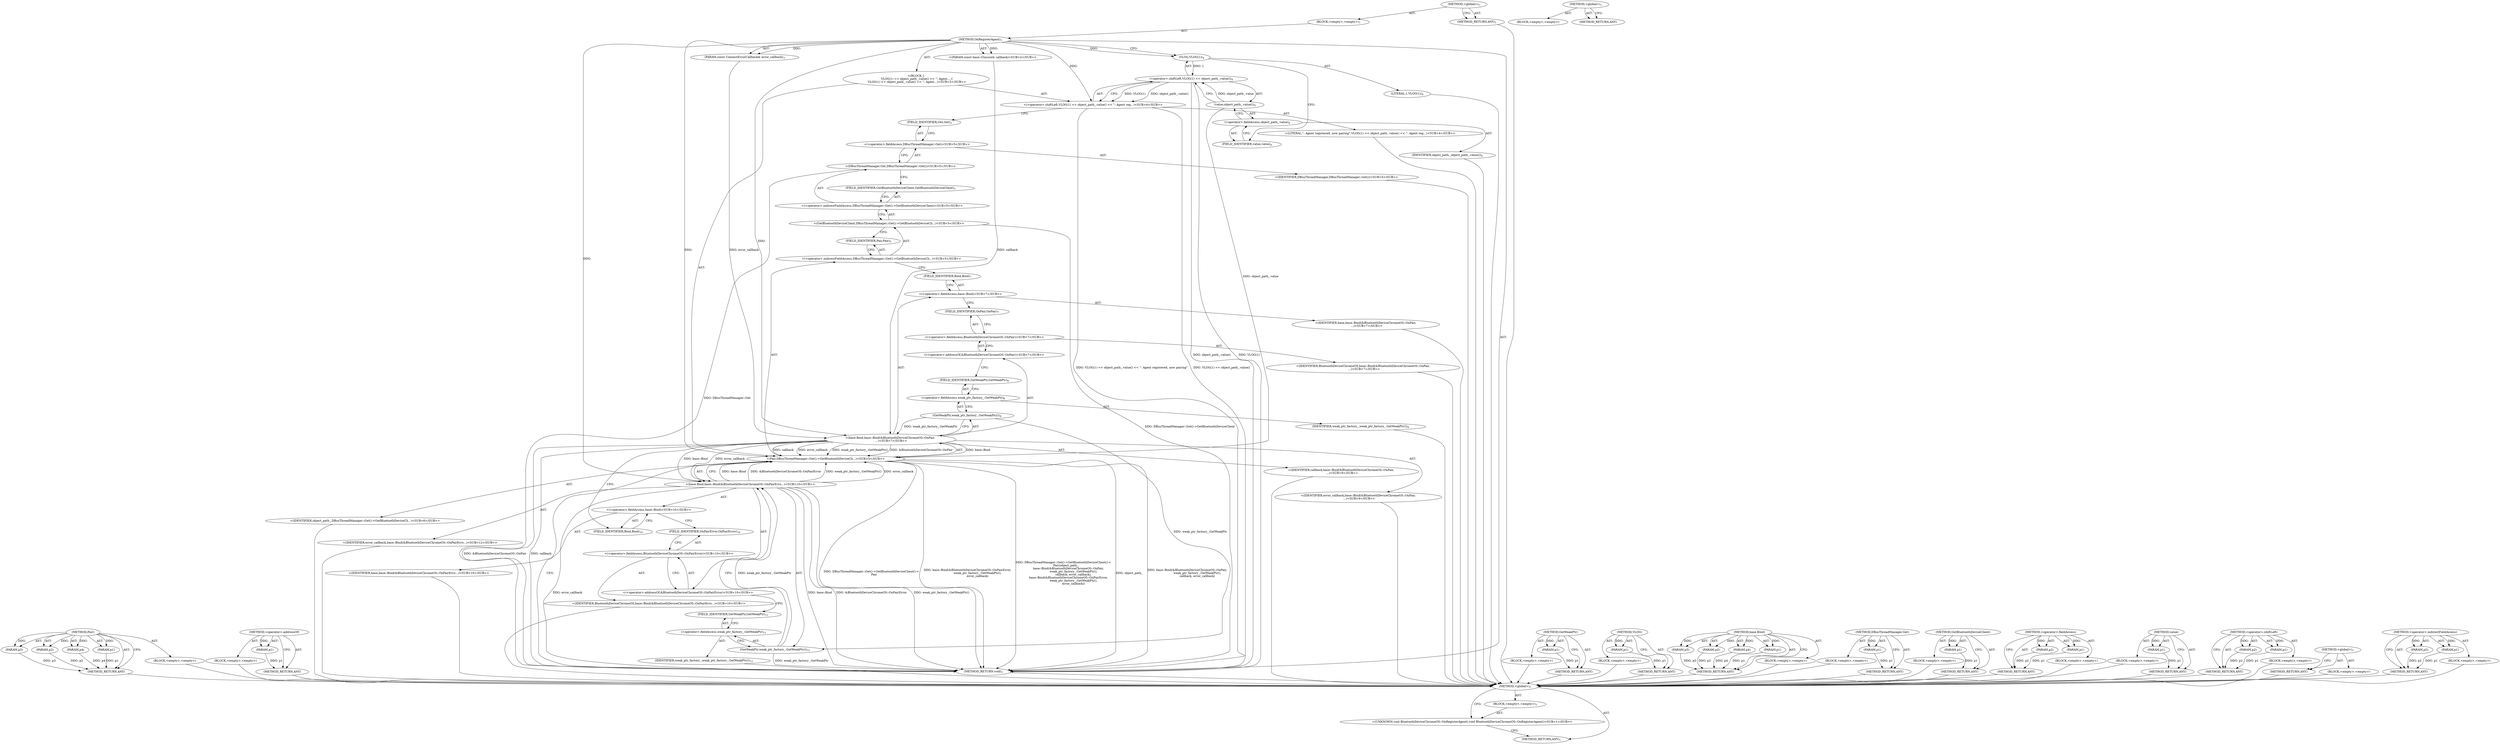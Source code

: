 digraph "&lt;global&gt;" {
vulnerable_102 [label=<(METHOD,Pair)>];
vulnerable_103 [label=<(PARAM,p1)>];
vulnerable_104 [label=<(PARAM,p2)>];
vulnerable_105 [label=<(PARAM,p3)>];
vulnerable_106 [label=<(PARAM,p4)>];
vulnerable_107 [label=<(BLOCK,&lt;empty&gt;,&lt;empty&gt;)>];
vulnerable_108 [label=<(METHOD_RETURN,ANY)>];
vulnerable_129 [label=<(METHOD,&lt;operator&gt;.addressOf)>];
vulnerable_130 [label=<(PARAM,p1)>];
vulnerable_131 [label=<(BLOCK,&lt;empty&gt;,&lt;empty&gt;)>];
vulnerable_132 [label=<(METHOD_RETURN,ANY)>];
vulnerable_6 [label=<(METHOD,&lt;global&gt;)<SUB>1</SUB>>];
vulnerable_7 [label=<(BLOCK,&lt;empty&gt;,&lt;empty&gt;)<SUB>1</SUB>>];
vulnerable_8 [label=<(METHOD,OnRegisterAgent)<SUB>1</SUB>>];
vulnerable_9 [label="<(PARAM,const base::Closure&amp; callback)<SUB>2</SUB>>"];
vulnerable_10 [label=<(PARAM,const ConnectErrorCallback&amp; error_callback)<SUB>3</SUB>>];
vulnerable_11 [label="<(BLOCK,{
  VLOG(1) &lt;&lt; object_path_.value() &lt;&lt; &quot;: Agent...,{
  VLOG(1) &lt;&lt; object_path_.value() &lt;&lt; &quot;: Agent...)<SUB>3</SUB>>"];
vulnerable_12 [label="<(&lt;operator&gt;.shiftLeft,VLOG(1) &lt;&lt; object_path_.value() &lt;&lt; &quot;: Agent reg...)<SUB>4</SUB>>"];
vulnerable_13 [label=<(&lt;operator&gt;.shiftLeft,VLOG(1) &lt;&lt; object_path_.value())<SUB>4</SUB>>];
vulnerable_14 [label=<(VLOG,VLOG(1))<SUB>4</SUB>>];
vulnerable_15 [label=<(LITERAL,1,VLOG(1))<SUB>4</SUB>>];
vulnerable_16 [label=<(value,object_path_.value())<SUB>4</SUB>>];
vulnerable_17 [label=<(&lt;operator&gt;.fieldAccess,object_path_.value)<SUB>4</SUB>>];
vulnerable_18 [label=<(IDENTIFIER,object_path_,object_path_.value())<SUB>4</SUB>>];
vulnerable_19 [label=<(FIELD_IDENTIFIER,value,value)<SUB>4</SUB>>];
vulnerable_20 [label="<(LITERAL,&quot;: Agent registered, now pairing&quot;,VLOG(1) &lt;&lt; object_path_.value() &lt;&lt; &quot;: Agent reg...)<SUB>4</SUB>>"];
vulnerable_21 [label="<(Pair,DBusThreadManager::Get()-&gt;GetBluetoothDeviceCli...)<SUB>5</SUB>>"];
vulnerable_22 [label="<(&lt;operator&gt;.indirectFieldAccess,DBusThreadManager::Get()-&gt;GetBluetoothDeviceCli...)<SUB>5</SUB>>"];
vulnerable_23 [label="<(GetBluetoothDeviceClient,DBusThreadManager::Get()-&gt;GetBluetoothDeviceCli...)<SUB>5</SUB>>"];
vulnerable_24 [label="<(&lt;operator&gt;.indirectFieldAccess,DBusThreadManager::Get()-&gt;GetBluetoothDeviceClient)<SUB>5</SUB>>"];
vulnerable_25 [label="<(DBusThreadManager.Get,DBusThreadManager::Get())<SUB>5</SUB>>"];
vulnerable_26 [label="<(&lt;operator&gt;.fieldAccess,DBusThreadManager::Get)<SUB>5</SUB>>"];
vulnerable_27 [label="<(IDENTIFIER,DBusThreadManager,DBusThreadManager::Get())<SUB>5</SUB>>"];
vulnerable_28 [label=<(FIELD_IDENTIFIER,Get,Get)<SUB>5</SUB>>];
vulnerable_29 [label=<(FIELD_IDENTIFIER,GetBluetoothDeviceClient,GetBluetoothDeviceClient)<SUB>5</SUB>>];
vulnerable_30 [label=<(FIELD_IDENTIFIER,Pair,Pair)<SUB>5</SUB>>];
vulnerable_31 [label="<(IDENTIFIER,object_path_,DBusThreadManager::Get()-&gt;GetBluetoothDeviceCli...)<SUB>6</SUB>>"];
vulnerable_32 [label="<(base.Bind,base::Bind(&amp;BluetoothDeviceChromeOS::OnPair,
  ...)<SUB>7</SUB>>"];
vulnerable_33 [label="<(&lt;operator&gt;.fieldAccess,base::Bind)<SUB>7</SUB>>"];
vulnerable_34 [label="<(IDENTIFIER,base,base::Bind(&amp;BluetoothDeviceChromeOS::OnPair,
  ...)<SUB>7</SUB>>"];
vulnerable_35 [label=<(FIELD_IDENTIFIER,Bind,Bind)<SUB>7</SUB>>];
vulnerable_36 [label="<(&lt;operator&gt;.addressOf,&amp;BluetoothDeviceChromeOS::OnPair)<SUB>7</SUB>>"];
vulnerable_37 [label="<(&lt;operator&gt;.fieldAccess,BluetoothDeviceChromeOS::OnPair)<SUB>7</SUB>>"];
vulnerable_38 [label="<(IDENTIFIER,BluetoothDeviceChromeOS,base::Bind(&amp;BluetoothDeviceChromeOS::OnPair,
  ...)<SUB>7</SUB>>"];
vulnerable_39 [label=<(FIELD_IDENTIFIER,OnPair,OnPair)<SUB>7</SUB>>];
vulnerable_40 [label=<(GetWeakPtr,weak_ptr_factory_.GetWeakPtr())<SUB>8</SUB>>];
vulnerable_41 [label=<(&lt;operator&gt;.fieldAccess,weak_ptr_factory_.GetWeakPtr)<SUB>8</SUB>>];
vulnerable_42 [label=<(IDENTIFIER,weak_ptr_factory_,weak_ptr_factory_.GetWeakPtr())<SUB>8</SUB>>];
vulnerable_43 [label=<(FIELD_IDENTIFIER,GetWeakPtr,GetWeakPtr)<SUB>8</SUB>>];
vulnerable_44 [label="<(IDENTIFIER,callback,base::Bind(&amp;BluetoothDeviceChromeOS::OnPair,
  ...)<SUB>9</SUB>>"];
vulnerable_45 [label="<(IDENTIFIER,error_callback,base::Bind(&amp;BluetoothDeviceChromeOS::OnPair,
  ...)<SUB>9</SUB>>"];
vulnerable_46 [label="<(base.Bind,base::Bind(&amp;BluetoothDeviceChromeOS::OnPairErro...)<SUB>10</SUB>>"];
vulnerable_47 [label="<(&lt;operator&gt;.fieldAccess,base::Bind)<SUB>10</SUB>>"];
vulnerable_48 [label="<(IDENTIFIER,base,base::Bind(&amp;BluetoothDeviceChromeOS::OnPairErro...)<SUB>10</SUB>>"];
vulnerable_49 [label=<(FIELD_IDENTIFIER,Bind,Bind)<SUB>10</SUB>>];
vulnerable_50 [label="<(&lt;operator&gt;.addressOf,&amp;BluetoothDeviceChromeOS::OnPairError)<SUB>10</SUB>>"];
vulnerable_51 [label="<(&lt;operator&gt;.fieldAccess,BluetoothDeviceChromeOS::OnPairError)<SUB>10</SUB>>"];
vulnerable_52 [label="<(IDENTIFIER,BluetoothDeviceChromeOS,base::Bind(&amp;BluetoothDeviceChromeOS::OnPairErro...)<SUB>10</SUB>>"];
vulnerable_53 [label=<(FIELD_IDENTIFIER,OnPairError,OnPairError)<SUB>10</SUB>>];
vulnerable_54 [label=<(GetWeakPtr,weak_ptr_factory_.GetWeakPtr())<SUB>11</SUB>>];
vulnerable_55 [label=<(&lt;operator&gt;.fieldAccess,weak_ptr_factory_.GetWeakPtr)<SUB>11</SUB>>];
vulnerable_56 [label=<(IDENTIFIER,weak_ptr_factory_,weak_ptr_factory_.GetWeakPtr())<SUB>11</SUB>>];
vulnerable_57 [label=<(FIELD_IDENTIFIER,GetWeakPtr,GetWeakPtr)<SUB>11</SUB>>];
vulnerable_58 [label="<(IDENTIFIER,error_callback,base::Bind(&amp;BluetoothDeviceChromeOS::OnPairErro...)<SUB>12</SUB>>"];
vulnerable_59 [label=<(METHOD_RETURN,void)<SUB>1</SUB>>];
vulnerable_61 [label=<(METHOD_RETURN,ANY)<SUB>1</SUB>>];
vulnerable_133 [label=<(METHOD,GetWeakPtr)>];
vulnerable_134 [label=<(PARAM,p1)>];
vulnerable_135 [label=<(BLOCK,&lt;empty&gt;,&lt;empty&gt;)>];
vulnerable_136 [label=<(METHOD_RETURN,ANY)>];
vulnerable_89 [label=<(METHOD,VLOG)>];
vulnerable_90 [label=<(PARAM,p1)>];
vulnerable_91 [label=<(BLOCK,&lt;empty&gt;,&lt;empty&gt;)>];
vulnerable_92 [label=<(METHOD_RETURN,ANY)>];
vulnerable_122 [label=<(METHOD,base.Bind)>];
vulnerable_123 [label=<(PARAM,p1)>];
vulnerable_124 [label=<(PARAM,p2)>];
vulnerable_125 [label=<(PARAM,p3)>];
vulnerable_126 [label=<(PARAM,p4)>];
vulnerable_127 [label=<(BLOCK,&lt;empty&gt;,&lt;empty&gt;)>];
vulnerable_128 [label=<(METHOD_RETURN,ANY)>];
vulnerable_118 [label=<(METHOD,DBusThreadManager.Get)>];
vulnerable_119 [label=<(PARAM,p1)>];
vulnerable_120 [label=<(BLOCK,&lt;empty&gt;,&lt;empty&gt;)>];
vulnerable_121 [label=<(METHOD_RETURN,ANY)>];
vulnerable_114 [label=<(METHOD,GetBluetoothDeviceClient)>];
vulnerable_115 [label=<(PARAM,p1)>];
vulnerable_116 [label=<(BLOCK,&lt;empty&gt;,&lt;empty&gt;)>];
vulnerable_117 [label=<(METHOD_RETURN,ANY)>];
vulnerable_97 [label=<(METHOD,&lt;operator&gt;.fieldAccess)>];
vulnerable_98 [label=<(PARAM,p1)>];
vulnerable_99 [label=<(PARAM,p2)>];
vulnerable_100 [label=<(BLOCK,&lt;empty&gt;,&lt;empty&gt;)>];
vulnerable_101 [label=<(METHOD_RETURN,ANY)>];
vulnerable_93 [label=<(METHOD,value)>];
vulnerable_94 [label=<(PARAM,p1)>];
vulnerable_95 [label=<(BLOCK,&lt;empty&gt;,&lt;empty&gt;)>];
vulnerable_96 [label=<(METHOD_RETURN,ANY)>];
vulnerable_84 [label=<(METHOD,&lt;operator&gt;.shiftLeft)>];
vulnerable_85 [label=<(PARAM,p1)>];
vulnerable_86 [label=<(PARAM,p2)>];
vulnerable_87 [label=<(BLOCK,&lt;empty&gt;,&lt;empty&gt;)>];
vulnerable_88 [label=<(METHOD_RETURN,ANY)>];
vulnerable_78 [label=<(METHOD,&lt;global&gt;)<SUB>1</SUB>>];
vulnerable_79 [label=<(BLOCK,&lt;empty&gt;,&lt;empty&gt;)>];
vulnerable_80 [label=<(METHOD_RETURN,ANY)>];
vulnerable_109 [label=<(METHOD,&lt;operator&gt;.indirectFieldAccess)>];
vulnerable_110 [label=<(PARAM,p1)>];
vulnerable_111 [label=<(PARAM,p2)>];
vulnerable_112 [label=<(BLOCK,&lt;empty&gt;,&lt;empty&gt;)>];
vulnerable_113 [label=<(METHOD_RETURN,ANY)>];
fixed_6 [label=<(METHOD,&lt;global&gt;)<SUB>1</SUB>>];
fixed_7 [label=<(BLOCK,&lt;empty&gt;,&lt;empty&gt;)<SUB>1</SUB>>];
fixed_8 [label="<(UNKNOWN,void BluetoothDeviceChromeOS::OnRegisterAgent(,void BluetoothDeviceChromeOS::OnRegisterAgent()<SUB>1</SUB>>"];
fixed_9 [label=<(METHOD_RETURN,ANY)<SUB>1</SUB>>];
fixed_14 [label=<(METHOD,&lt;global&gt;)<SUB>1</SUB>>];
fixed_15 [label=<(BLOCK,&lt;empty&gt;,&lt;empty&gt;)>];
fixed_16 [label=<(METHOD_RETURN,ANY)>];
vulnerable_102 -> vulnerable_103  [key=0, label="AST: "];
vulnerable_102 -> vulnerable_103  [key=1, label="DDG: "];
vulnerable_102 -> vulnerable_107  [key=0, label="AST: "];
vulnerable_102 -> vulnerable_104  [key=0, label="AST: "];
vulnerable_102 -> vulnerable_104  [key=1, label="DDG: "];
vulnerable_102 -> vulnerable_108  [key=0, label="AST: "];
vulnerable_102 -> vulnerable_108  [key=1, label="CFG: "];
vulnerable_102 -> vulnerable_105  [key=0, label="AST: "];
vulnerable_102 -> vulnerable_105  [key=1, label="DDG: "];
vulnerable_102 -> vulnerable_106  [key=0, label="AST: "];
vulnerable_102 -> vulnerable_106  [key=1, label="DDG: "];
vulnerable_103 -> vulnerable_108  [key=0, label="DDG: p1"];
vulnerable_104 -> vulnerable_108  [key=0, label="DDG: p2"];
vulnerable_105 -> vulnerable_108  [key=0, label="DDG: p3"];
vulnerable_106 -> vulnerable_108  [key=0, label="DDG: p4"];
vulnerable_107 -> fixed_6  [key=0];
vulnerable_108 -> fixed_6  [key=0];
vulnerable_129 -> vulnerable_130  [key=0, label="AST: "];
vulnerable_129 -> vulnerable_130  [key=1, label="DDG: "];
vulnerable_129 -> vulnerable_131  [key=0, label="AST: "];
vulnerable_129 -> vulnerable_132  [key=0, label="AST: "];
vulnerable_129 -> vulnerable_132  [key=1, label="CFG: "];
vulnerable_130 -> vulnerable_132  [key=0, label="DDG: p1"];
vulnerable_131 -> fixed_6  [key=0];
vulnerable_132 -> fixed_6  [key=0];
vulnerable_6 -> vulnerable_7  [key=0, label="AST: "];
vulnerable_6 -> vulnerable_61  [key=0, label="AST: "];
vulnerable_6 -> vulnerable_61  [key=1, label="CFG: "];
vulnerable_7 -> vulnerable_8  [key=0, label="AST: "];
vulnerable_8 -> vulnerable_9  [key=0, label="AST: "];
vulnerable_8 -> vulnerable_9  [key=1, label="DDG: "];
vulnerable_8 -> vulnerable_10  [key=0, label="AST: "];
vulnerable_8 -> vulnerable_10  [key=1, label="DDG: "];
vulnerable_8 -> vulnerable_11  [key=0, label="AST: "];
vulnerable_8 -> vulnerable_59  [key=0, label="AST: "];
vulnerable_8 -> vulnerable_14  [key=0, label="CFG: "];
vulnerable_8 -> vulnerable_14  [key=1, label="DDG: "];
vulnerable_8 -> vulnerable_12  [key=0, label="DDG: "];
vulnerable_8 -> vulnerable_21  [key=0, label="DDG: "];
vulnerable_8 -> vulnerable_32  [key=0, label="DDG: "];
vulnerable_8 -> vulnerable_46  [key=0, label="DDG: "];
vulnerable_9 -> vulnerable_32  [key=0, label="DDG: callback"];
vulnerable_10 -> vulnerable_32  [key=0, label="DDG: error_callback"];
vulnerable_11 -> vulnerable_12  [key=0, label="AST: "];
vulnerable_11 -> vulnerable_21  [key=0, label="AST: "];
vulnerable_12 -> vulnerable_13  [key=0, label="AST: "];
vulnerable_12 -> vulnerable_20  [key=0, label="AST: "];
vulnerable_12 -> vulnerable_28  [key=0, label="CFG: "];
vulnerable_12 -> vulnerable_59  [key=0, label="DDG: VLOG(1) &lt;&lt; object_path_.value()"];
vulnerable_12 -> vulnerable_59  [key=1, label="DDG: VLOG(1) &lt;&lt; object_path_.value() &lt;&lt; &quot;: Agent registered, now pairing&quot;"];
vulnerable_13 -> vulnerable_14  [key=0, label="AST: "];
vulnerable_13 -> vulnerable_16  [key=0, label="AST: "];
vulnerable_13 -> vulnerable_12  [key=0, label="CFG: "];
vulnerable_13 -> vulnerable_12  [key=1, label="DDG: VLOG(1)"];
vulnerable_13 -> vulnerable_12  [key=2, label="DDG: object_path_.value()"];
vulnerable_13 -> vulnerable_59  [key=0, label="DDG: VLOG(1)"];
vulnerable_13 -> vulnerable_59  [key=1, label="DDG: object_path_.value()"];
vulnerable_14 -> vulnerable_15  [key=0, label="AST: "];
vulnerable_14 -> vulnerable_19  [key=0, label="CFG: "];
vulnerable_14 -> vulnerable_13  [key=0, label="DDG: 1"];
vulnerable_15 -> fixed_6  [key=0];
vulnerable_16 -> vulnerable_17  [key=0, label="AST: "];
vulnerable_16 -> vulnerable_13  [key=0, label="CFG: "];
vulnerable_16 -> vulnerable_13  [key=1, label="DDG: object_path_.value"];
vulnerable_16 -> vulnerable_21  [key=0, label="DDG: object_path_.value"];
vulnerable_17 -> vulnerable_18  [key=0, label="AST: "];
vulnerable_17 -> vulnerable_19  [key=0, label="AST: "];
vulnerable_17 -> vulnerable_16  [key=0, label="CFG: "];
vulnerable_18 -> fixed_6  [key=0];
vulnerable_19 -> vulnerable_17  [key=0, label="CFG: "];
vulnerable_20 -> fixed_6  [key=0];
vulnerable_21 -> vulnerable_22  [key=0, label="AST: "];
vulnerable_21 -> vulnerable_31  [key=0, label="AST: "];
vulnerable_21 -> vulnerable_32  [key=0, label="AST: "];
vulnerable_21 -> vulnerable_46  [key=0, label="AST: "];
vulnerable_21 -> vulnerable_59  [key=0, label="CFG: "];
vulnerable_21 -> vulnerable_59  [key=1, label="DDG: DBusThreadManager::Get()-&gt;GetBluetoothDeviceClient()-&gt;
      Pair"];
vulnerable_21 -> vulnerable_59  [key=2, label="DDG: object_path_"];
vulnerable_21 -> vulnerable_59  [key=3, label="DDG: base::Bind(&amp;BluetoothDeviceChromeOS::OnPair,
                      weak_ptr_factory_.GetWeakPtr(),
                      callback, error_callback)"];
vulnerable_21 -> vulnerable_59  [key=4, label="DDG: base::Bind(&amp;BluetoothDeviceChromeOS::OnPairError,
                      weak_ptr_factory_.GetWeakPtr(),
                      error_callback)"];
vulnerable_21 -> vulnerable_59  [key=5, label="DDG: DBusThreadManager::Get()-&gt;GetBluetoothDeviceClient()-&gt;
      Pair(object_path_,
           base::Bind(&amp;BluetoothDeviceChromeOS::OnPair,
                      weak_ptr_factory_.GetWeakPtr(),
                      callback, error_callback),
           base::Bind(&amp;BluetoothDeviceChromeOS::OnPairError,
                      weak_ptr_factory_.GetWeakPtr(),
                      error_callback))"];
vulnerable_22 -> vulnerable_23  [key=0, label="AST: "];
vulnerable_22 -> vulnerable_30  [key=0, label="AST: "];
vulnerable_22 -> vulnerable_35  [key=0, label="CFG: "];
vulnerable_23 -> vulnerable_24  [key=0, label="AST: "];
vulnerable_23 -> vulnerable_30  [key=0, label="CFG: "];
vulnerable_23 -> vulnerable_59  [key=0, label="DDG: DBusThreadManager::Get()-&gt;GetBluetoothDeviceClient"];
vulnerable_24 -> vulnerable_25  [key=0, label="AST: "];
vulnerable_24 -> vulnerable_29  [key=0, label="AST: "];
vulnerable_24 -> vulnerable_23  [key=0, label="CFG: "];
vulnerable_25 -> vulnerable_26  [key=0, label="AST: "];
vulnerable_25 -> vulnerable_29  [key=0, label="CFG: "];
vulnerable_25 -> vulnerable_59  [key=0, label="DDG: DBusThreadManager::Get"];
vulnerable_26 -> vulnerable_27  [key=0, label="AST: "];
vulnerable_26 -> vulnerable_28  [key=0, label="AST: "];
vulnerable_26 -> vulnerable_25  [key=0, label="CFG: "];
vulnerable_27 -> fixed_6  [key=0];
vulnerable_28 -> vulnerable_26  [key=0, label="CFG: "];
vulnerable_29 -> vulnerable_24  [key=0, label="CFG: "];
vulnerable_30 -> vulnerable_22  [key=0, label="CFG: "];
vulnerable_31 -> fixed_6  [key=0];
vulnerable_32 -> vulnerable_33  [key=0, label="AST: "];
vulnerable_32 -> vulnerable_36  [key=0, label="AST: "];
vulnerable_32 -> vulnerable_40  [key=0, label="AST: "];
vulnerable_32 -> vulnerable_44  [key=0, label="AST: "];
vulnerable_32 -> vulnerable_45  [key=0, label="AST: "];
vulnerable_32 -> vulnerable_49  [key=0, label="CFG: "];
vulnerable_32 -> vulnerable_59  [key=0, label="DDG: &amp;BluetoothDeviceChromeOS::OnPair"];
vulnerable_32 -> vulnerable_59  [key=1, label="DDG: callback"];
vulnerable_32 -> vulnerable_21  [key=0, label="DDG: base::Bind"];
vulnerable_32 -> vulnerable_21  [key=1, label="DDG: callback"];
vulnerable_32 -> vulnerable_21  [key=2, label="DDG: error_callback"];
vulnerable_32 -> vulnerable_21  [key=3, label="DDG: weak_ptr_factory_.GetWeakPtr()"];
vulnerable_32 -> vulnerable_21  [key=4, label="DDG: &amp;BluetoothDeviceChromeOS::OnPair"];
vulnerable_32 -> vulnerable_46  [key=0, label="DDG: base::Bind"];
vulnerable_32 -> vulnerable_46  [key=1, label="DDG: error_callback"];
vulnerable_33 -> vulnerable_34  [key=0, label="AST: "];
vulnerable_33 -> vulnerable_35  [key=0, label="AST: "];
vulnerable_33 -> vulnerable_39  [key=0, label="CFG: "];
vulnerable_34 -> fixed_6  [key=0];
vulnerable_35 -> vulnerable_33  [key=0, label="CFG: "];
vulnerable_36 -> vulnerable_37  [key=0, label="AST: "];
vulnerable_36 -> vulnerable_43  [key=0, label="CFG: "];
vulnerable_37 -> vulnerable_38  [key=0, label="AST: "];
vulnerable_37 -> vulnerable_39  [key=0, label="AST: "];
vulnerable_37 -> vulnerable_36  [key=0, label="CFG: "];
vulnerable_38 -> fixed_6  [key=0];
vulnerable_39 -> vulnerable_37  [key=0, label="CFG: "];
vulnerable_40 -> vulnerable_41  [key=0, label="AST: "];
vulnerable_40 -> vulnerable_32  [key=0, label="CFG: "];
vulnerable_40 -> vulnerable_32  [key=1, label="DDG: weak_ptr_factory_.GetWeakPtr"];
vulnerable_40 -> vulnerable_54  [key=0, label="DDG: weak_ptr_factory_.GetWeakPtr"];
vulnerable_41 -> vulnerable_42  [key=0, label="AST: "];
vulnerable_41 -> vulnerable_43  [key=0, label="AST: "];
vulnerable_41 -> vulnerable_40  [key=0, label="CFG: "];
vulnerable_42 -> fixed_6  [key=0];
vulnerable_43 -> vulnerable_41  [key=0, label="CFG: "];
vulnerable_44 -> fixed_6  [key=0];
vulnerable_45 -> fixed_6  [key=0];
vulnerable_46 -> vulnerable_47  [key=0, label="AST: "];
vulnerable_46 -> vulnerable_50  [key=0, label="AST: "];
vulnerable_46 -> vulnerable_54  [key=0, label="AST: "];
vulnerable_46 -> vulnerable_58  [key=0, label="AST: "];
vulnerable_46 -> vulnerable_21  [key=0, label="CFG: "];
vulnerable_46 -> vulnerable_21  [key=1, label="DDG: base::Bind"];
vulnerable_46 -> vulnerable_21  [key=2, label="DDG: &amp;BluetoothDeviceChromeOS::OnPairError"];
vulnerable_46 -> vulnerable_21  [key=3, label="DDG: weak_ptr_factory_.GetWeakPtr()"];
vulnerable_46 -> vulnerable_21  [key=4, label="DDG: error_callback"];
vulnerable_46 -> vulnerable_59  [key=0, label="DDG: base::Bind"];
vulnerable_46 -> vulnerable_59  [key=1, label="DDG: &amp;BluetoothDeviceChromeOS::OnPairError"];
vulnerable_46 -> vulnerable_59  [key=2, label="DDG: weak_ptr_factory_.GetWeakPtr()"];
vulnerable_46 -> vulnerable_59  [key=3, label="DDG: error_callback"];
vulnerable_47 -> vulnerable_48  [key=0, label="AST: "];
vulnerable_47 -> vulnerable_49  [key=0, label="AST: "];
vulnerable_47 -> vulnerable_53  [key=0, label="CFG: "];
vulnerable_48 -> fixed_6  [key=0];
vulnerable_49 -> vulnerable_47  [key=0, label="CFG: "];
vulnerable_50 -> vulnerable_51  [key=0, label="AST: "];
vulnerable_50 -> vulnerable_57  [key=0, label="CFG: "];
vulnerable_51 -> vulnerable_52  [key=0, label="AST: "];
vulnerable_51 -> vulnerable_53  [key=0, label="AST: "];
vulnerable_51 -> vulnerable_50  [key=0, label="CFG: "];
vulnerable_52 -> fixed_6  [key=0];
vulnerable_53 -> vulnerable_51  [key=0, label="CFG: "];
vulnerable_54 -> vulnerable_55  [key=0, label="AST: "];
vulnerable_54 -> vulnerable_46  [key=0, label="CFG: "];
vulnerable_54 -> vulnerable_46  [key=1, label="DDG: weak_ptr_factory_.GetWeakPtr"];
vulnerable_54 -> vulnerable_59  [key=0, label="DDG: weak_ptr_factory_.GetWeakPtr"];
vulnerable_55 -> vulnerable_56  [key=0, label="AST: "];
vulnerable_55 -> vulnerable_57  [key=0, label="AST: "];
vulnerable_55 -> vulnerable_54  [key=0, label="CFG: "];
vulnerable_56 -> fixed_6  [key=0];
vulnerable_57 -> vulnerable_55  [key=0, label="CFG: "];
vulnerable_58 -> fixed_6  [key=0];
vulnerable_59 -> fixed_6  [key=0];
vulnerable_61 -> fixed_6  [key=0];
vulnerable_133 -> vulnerable_134  [key=0, label="AST: "];
vulnerable_133 -> vulnerable_134  [key=1, label="DDG: "];
vulnerable_133 -> vulnerable_135  [key=0, label="AST: "];
vulnerable_133 -> vulnerable_136  [key=0, label="AST: "];
vulnerable_133 -> vulnerable_136  [key=1, label="CFG: "];
vulnerable_134 -> vulnerable_136  [key=0, label="DDG: p1"];
vulnerable_135 -> fixed_6  [key=0];
vulnerable_136 -> fixed_6  [key=0];
vulnerable_89 -> vulnerable_90  [key=0, label="AST: "];
vulnerable_89 -> vulnerable_90  [key=1, label="DDG: "];
vulnerable_89 -> vulnerable_91  [key=0, label="AST: "];
vulnerable_89 -> vulnerable_92  [key=0, label="AST: "];
vulnerable_89 -> vulnerable_92  [key=1, label="CFG: "];
vulnerable_90 -> vulnerable_92  [key=0, label="DDG: p1"];
vulnerable_91 -> fixed_6  [key=0];
vulnerable_92 -> fixed_6  [key=0];
vulnerable_122 -> vulnerable_123  [key=0, label="AST: "];
vulnerable_122 -> vulnerable_123  [key=1, label="DDG: "];
vulnerable_122 -> vulnerable_127  [key=0, label="AST: "];
vulnerable_122 -> vulnerable_124  [key=0, label="AST: "];
vulnerable_122 -> vulnerable_124  [key=1, label="DDG: "];
vulnerable_122 -> vulnerable_128  [key=0, label="AST: "];
vulnerable_122 -> vulnerable_128  [key=1, label="CFG: "];
vulnerable_122 -> vulnerable_125  [key=0, label="AST: "];
vulnerable_122 -> vulnerable_125  [key=1, label="DDG: "];
vulnerable_122 -> vulnerable_126  [key=0, label="AST: "];
vulnerable_122 -> vulnerable_126  [key=1, label="DDG: "];
vulnerable_123 -> vulnerable_128  [key=0, label="DDG: p1"];
vulnerable_124 -> vulnerable_128  [key=0, label="DDG: p2"];
vulnerable_125 -> vulnerable_128  [key=0, label="DDG: p3"];
vulnerable_126 -> vulnerable_128  [key=0, label="DDG: p4"];
vulnerable_127 -> fixed_6  [key=0];
vulnerable_128 -> fixed_6  [key=0];
vulnerable_118 -> vulnerable_119  [key=0, label="AST: "];
vulnerable_118 -> vulnerable_119  [key=1, label="DDG: "];
vulnerable_118 -> vulnerable_120  [key=0, label="AST: "];
vulnerable_118 -> vulnerable_121  [key=0, label="AST: "];
vulnerable_118 -> vulnerable_121  [key=1, label="CFG: "];
vulnerable_119 -> vulnerable_121  [key=0, label="DDG: p1"];
vulnerable_120 -> fixed_6  [key=0];
vulnerable_121 -> fixed_6  [key=0];
vulnerable_114 -> vulnerable_115  [key=0, label="AST: "];
vulnerable_114 -> vulnerable_115  [key=1, label="DDG: "];
vulnerable_114 -> vulnerable_116  [key=0, label="AST: "];
vulnerable_114 -> vulnerable_117  [key=0, label="AST: "];
vulnerable_114 -> vulnerable_117  [key=1, label="CFG: "];
vulnerable_115 -> vulnerable_117  [key=0, label="DDG: p1"];
vulnerable_116 -> fixed_6  [key=0];
vulnerable_117 -> fixed_6  [key=0];
vulnerable_97 -> vulnerable_98  [key=0, label="AST: "];
vulnerable_97 -> vulnerable_98  [key=1, label="DDG: "];
vulnerable_97 -> vulnerable_100  [key=0, label="AST: "];
vulnerable_97 -> vulnerable_99  [key=0, label="AST: "];
vulnerable_97 -> vulnerable_99  [key=1, label="DDG: "];
vulnerable_97 -> vulnerable_101  [key=0, label="AST: "];
vulnerable_97 -> vulnerable_101  [key=1, label="CFG: "];
vulnerable_98 -> vulnerable_101  [key=0, label="DDG: p1"];
vulnerable_99 -> vulnerable_101  [key=0, label="DDG: p2"];
vulnerable_100 -> fixed_6  [key=0];
vulnerable_101 -> fixed_6  [key=0];
vulnerable_93 -> vulnerable_94  [key=0, label="AST: "];
vulnerable_93 -> vulnerable_94  [key=1, label="DDG: "];
vulnerable_93 -> vulnerable_95  [key=0, label="AST: "];
vulnerable_93 -> vulnerable_96  [key=0, label="AST: "];
vulnerable_93 -> vulnerable_96  [key=1, label="CFG: "];
vulnerable_94 -> vulnerable_96  [key=0, label="DDG: p1"];
vulnerable_95 -> fixed_6  [key=0];
vulnerable_96 -> fixed_6  [key=0];
vulnerable_84 -> vulnerable_85  [key=0, label="AST: "];
vulnerable_84 -> vulnerable_85  [key=1, label="DDG: "];
vulnerable_84 -> vulnerable_87  [key=0, label="AST: "];
vulnerable_84 -> vulnerable_86  [key=0, label="AST: "];
vulnerable_84 -> vulnerable_86  [key=1, label="DDG: "];
vulnerable_84 -> vulnerable_88  [key=0, label="AST: "];
vulnerable_84 -> vulnerable_88  [key=1, label="CFG: "];
vulnerable_85 -> vulnerable_88  [key=0, label="DDG: p1"];
vulnerable_86 -> vulnerable_88  [key=0, label="DDG: p2"];
vulnerable_87 -> fixed_6  [key=0];
vulnerable_88 -> fixed_6  [key=0];
vulnerable_78 -> vulnerable_79  [key=0, label="AST: "];
vulnerable_78 -> vulnerable_80  [key=0, label="AST: "];
vulnerable_78 -> vulnerable_80  [key=1, label="CFG: "];
vulnerable_79 -> fixed_6  [key=0];
vulnerable_80 -> fixed_6  [key=0];
vulnerable_109 -> vulnerable_110  [key=0, label="AST: "];
vulnerable_109 -> vulnerable_110  [key=1, label="DDG: "];
vulnerable_109 -> vulnerable_112  [key=0, label="AST: "];
vulnerable_109 -> vulnerable_111  [key=0, label="AST: "];
vulnerable_109 -> vulnerable_111  [key=1, label="DDG: "];
vulnerable_109 -> vulnerable_113  [key=0, label="AST: "];
vulnerable_109 -> vulnerable_113  [key=1, label="CFG: "];
vulnerable_110 -> vulnerable_113  [key=0, label="DDG: p1"];
vulnerable_111 -> vulnerable_113  [key=0, label="DDG: p2"];
vulnerable_112 -> fixed_6  [key=0];
vulnerable_113 -> fixed_6  [key=0];
fixed_6 -> fixed_7  [key=0, label="AST: "];
fixed_6 -> fixed_9  [key=0, label="AST: "];
fixed_6 -> fixed_8  [key=0, label="CFG: "];
fixed_7 -> fixed_8  [key=0, label="AST: "];
fixed_8 -> fixed_9  [key=0, label="CFG: "];
fixed_14 -> fixed_15  [key=0, label="AST: "];
fixed_14 -> fixed_16  [key=0, label="AST: "];
fixed_14 -> fixed_16  [key=1, label="CFG: "];
}
